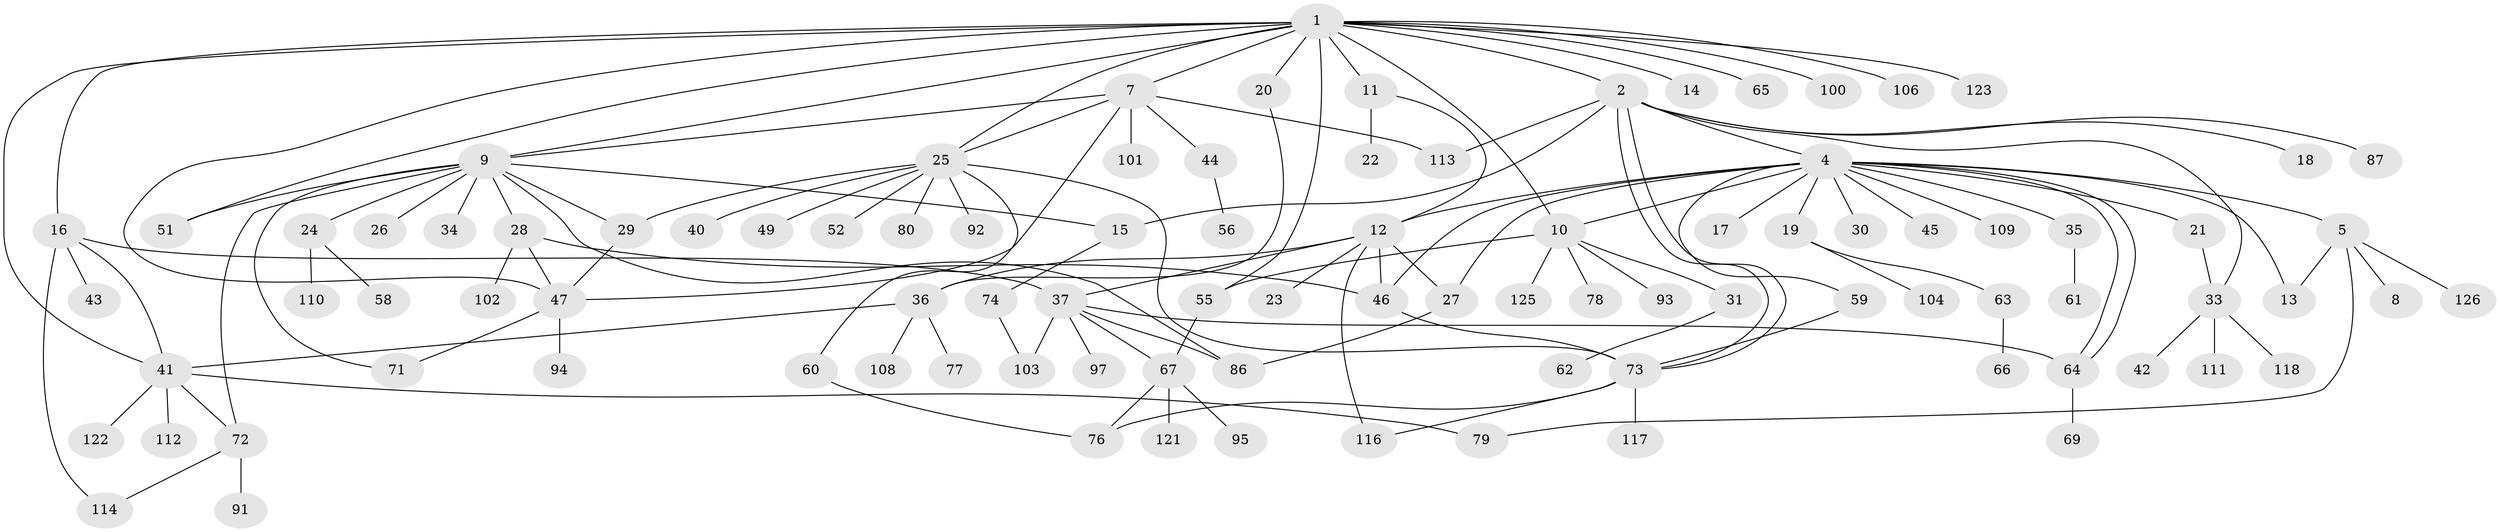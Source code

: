 // original degree distribution, {7: 0.031496062992125984, 9: 0.023622047244094488, 12: 0.007874015748031496, 19: 0.007874015748031496, 6: 0.03937007874015748, 1: 0.4881889763779528, 5: 0.031496062992125984, 13: 0.007874015748031496, 4: 0.06299212598425197, 2: 0.23622047244094488, 3: 0.05511811023622047, 8: 0.007874015748031496}
// Generated by graph-tools (version 1.1) at 2025/41/03/06/25 10:41:51]
// undirected, 96 vertices, 133 edges
graph export_dot {
graph [start="1"]
  node [color=gray90,style=filled];
  1 [super="+3"];
  2 [super="+81"];
  4 [super="+32"];
  5 [super="+6"];
  7 [super="+38"];
  8;
  9 [super="+48"];
  10 [super="+105"];
  11 [super="+54"];
  12 [super="+68"];
  13 [super="+96"];
  14;
  15;
  16 [super="+75"];
  17 [super="+124"];
  18;
  19 [super="+39"];
  20 [super="+70"];
  21;
  22;
  23;
  24 [super="+84"];
  25 [super="+50"];
  26;
  27 [super="+82"];
  28;
  29 [super="+83"];
  30;
  31;
  33 [super="+85"];
  34;
  35;
  36;
  37 [super="+53"];
  40;
  41 [super="+119"];
  42;
  43;
  44;
  45;
  46 [super="+107"];
  47 [super="+99"];
  49;
  51 [super="+57"];
  52;
  55 [super="+88"];
  56;
  58;
  59;
  60;
  61;
  62;
  63;
  64 [super="+120"];
  65;
  66;
  67 [super="+127"];
  69;
  71;
  72 [super="+89"];
  73 [super="+98"];
  74 [super="+90"];
  76 [super="+115"];
  77;
  78;
  79;
  80;
  86;
  87;
  91;
  92;
  93;
  94;
  95;
  97;
  100;
  101;
  102;
  103;
  104;
  106;
  108;
  109;
  110;
  111;
  112;
  113;
  114;
  116;
  117;
  118;
  121;
  122;
  123;
  125;
  126;
  1 -- 2;
  1 -- 7;
  1 -- 47;
  1 -- 55;
  1 -- 100;
  1 -- 123;
  1 -- 65;
  1 -- 9;
  1 -- 10;
  1 -- 11;
  1 -- 41;
  1 -- 106;
  1 -- 14;
  1 -- 16;
  1 -- 51;
  1 -- 20;
  1 -- 25;
  2 -- 4;
  2 -- 18;
  2 -- 33;
  2 -- 73;
  2 -- 73;
  2 -- 87;
  2 -- 113;
  2 -- 15;
  4 -- 5;
  4 -- 10;
  4 -- 12;
  4 -- 13;
  4 -- 17;
  4 -- 19;
  4 -- 21;
  4 -- 27;
  4 -- 30;
  4 -- 35;
  4 -- 45;
  4 -- 46 [weight=2];
  4 -- 59;
  4 -- 64;
  4 -- 64;
  4 -- 109;
  5 -- 8;
  5 -- 79;
  5 -- 126;
  5 -- 13;
  7 -- 25;
  7 -- 44;
  7 -- 101;
  7 -- 9;
  7 -- 47;
  7 -- 113;
  9 -- 15;
  9 -- 24;
  9 -- 26;
  9 -- 28;
  9 -- 29;
  9 -- 34;
  9 -- 71;
  9 -- 72;
  9 -- 86;
  9 -- 51;
  10 -- 31;
  10 -- 78;
  10 -- 93;
  10 -- 125;
  10 -- 55;
  11 -- 12;
  11 -- 22;
  12 -- 23;
  12 -- 36;
  12 -- 37;
  12 -- 46;
  12 -- 116;
  12 -- 27;
  15 -- 74;
  16 -- 37;
  16 -- 41;
  16 -- 43;
  16 -- 114;
  19 -- 63;
  19 -- 104;
  20 -- 36;
  21 -- 33;
  24 -- 58;
  24 -- 110;
  25 -- 40;
  25 -- 49;
  25 -- 80;
  25 -- 92;
  25 -- 73;
  25 -- 52;
  25 -- 60;
  25 -- 29;
  27 -- 86;
  28 -- 47;
  28 -- 102;
  28 -- 46;
  29 -- 47;
  31 -- 62;
  33 -- 42;
  33 -- 111;
  33 -- 118;
  35 -- 61;
  36 -- 41;
  36 -- 77;
  36 -- 108;
  37 -- 67;
  37 -- 86;
  37 -- 97;
  37 -- 103;
  37 -- 64;
  41 -- 79;
  41 -- 112;
  41 -- 122;
  41 -- 72;
  44 -- 56;
  46 -- 73;
  47 -- 71;
  47 -- 94;
  55 -- 67;
  59 -- 73;
  60 -- 76;
  63 -- 66;
  64 -- 69;
  67 -- 76;
  67 -- 95;
  67 -- 121;
  72 -- 91;
  72 -- 114;
  73 -- 76;
  73 -- 116;
  73 -- 117;
  74 -- 103;
}

